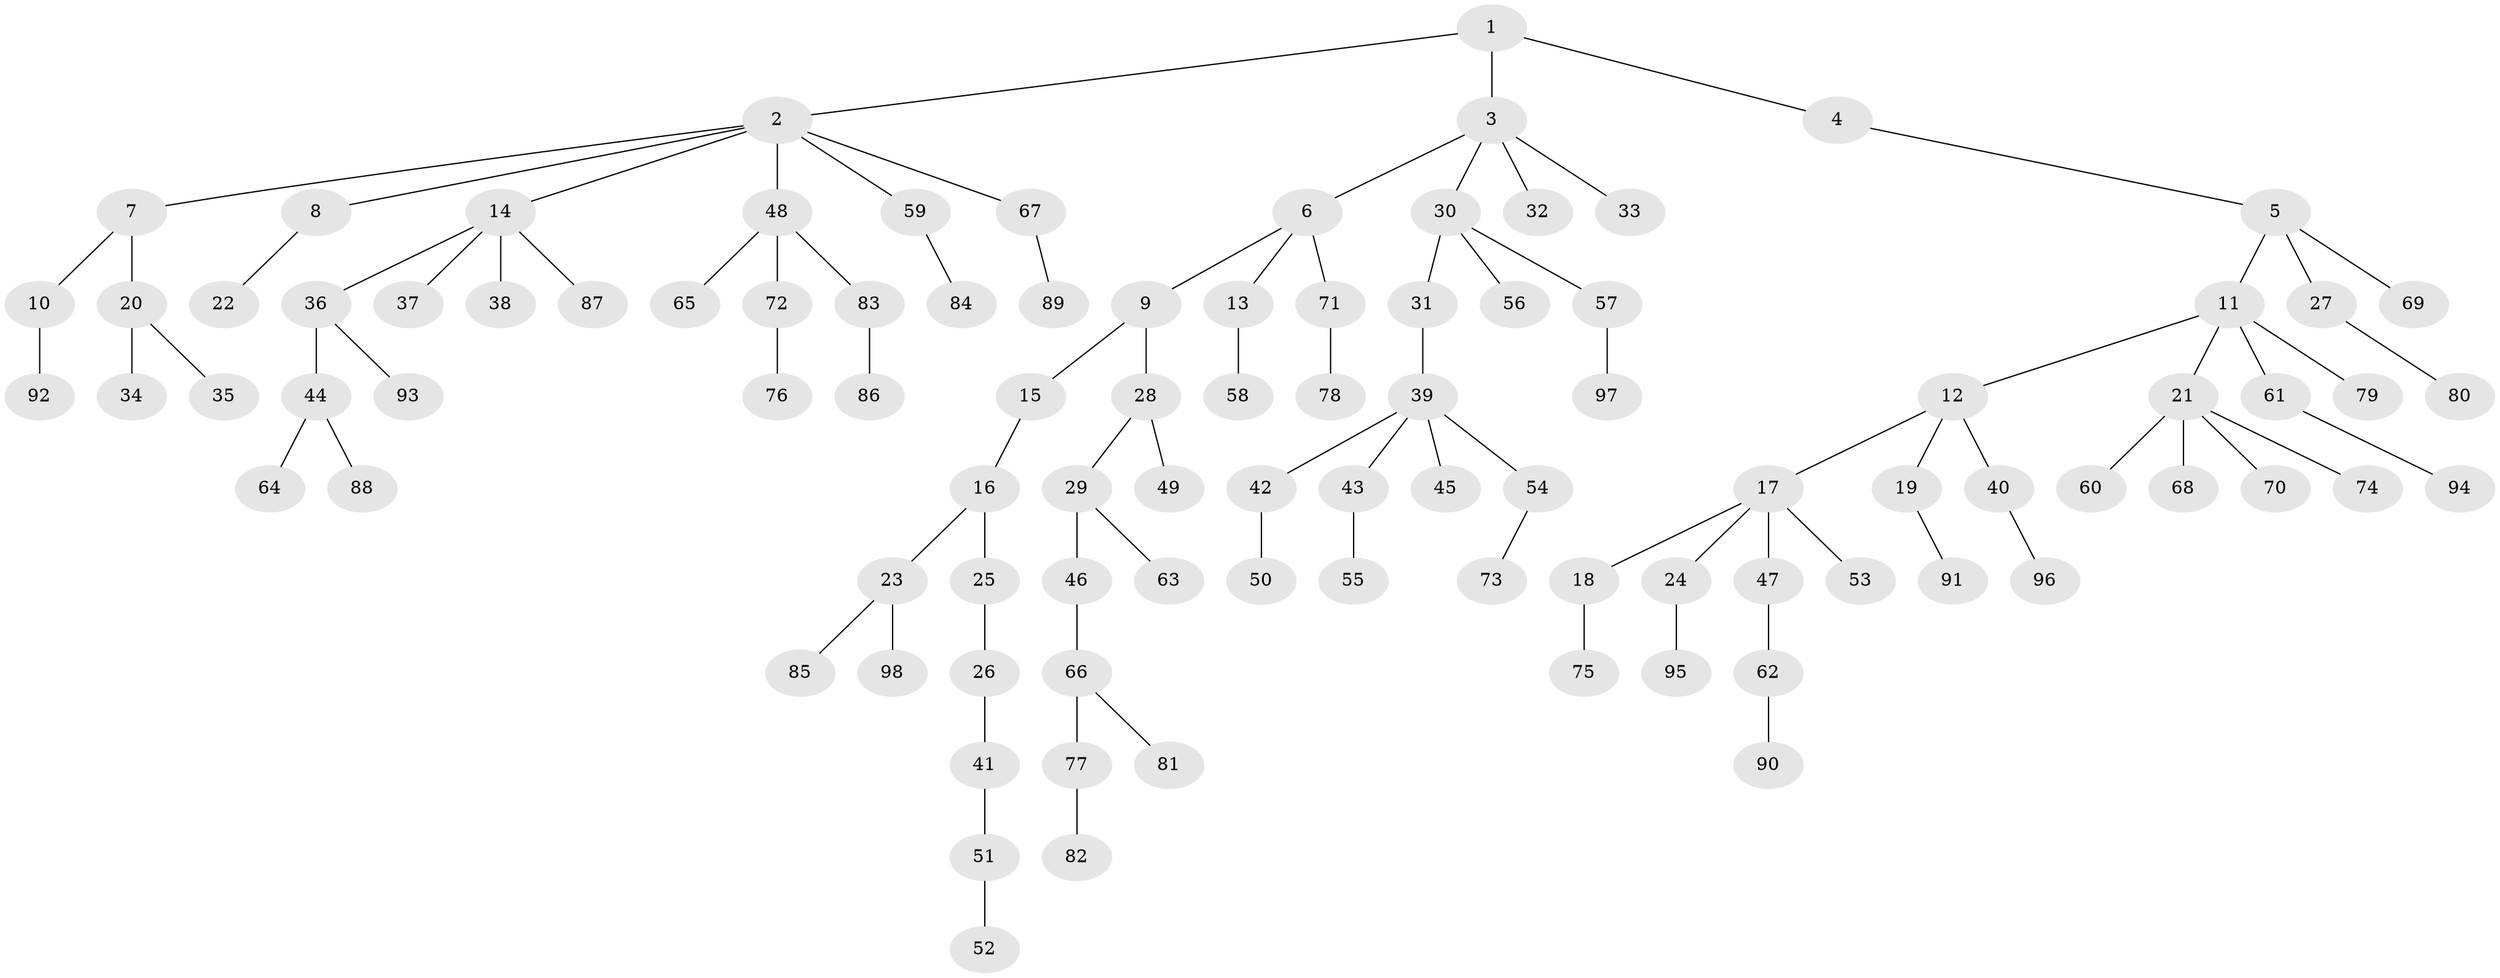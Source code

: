 // coarse degree distribution, {3: 0.13043478260869565, 7: 0.014492753623188406, 4: 0.11594202898550725, 2: 0.21739130434782608, 1: 0.5072463768115942, 5: 0.014492753623188406}
// Generated by graph-tools (version 1.1) at 2025/51/03/04/25 22:51:59]
// undirected, 98 vertices, 97 edges
graph export_dot {
  node [color=gray90,style=filled];
  1;
  2;
  3;
  4;
  5;
  6;
  7;
  8;
  9;
  10;
  11;
  12;
  13;
  14;
  15;
  16;
  17;
  18;
  19;
  20;
  21;
  22;
  23;
  24;
  25;
  26;
  27;
  28;
  29;
  30;
  31;
  32;
  33;
  34;
  35;
  36;
  37;
  38;
  39;
  40;
  41;
  42;
  43;
  44;
  45;
  46;
  47;
  48;
  49;
  50;
  51;
  52;
  53;
  54;
  55;
  56;
  57;
  58;
  59;
  60;
  61;
  62;
  63;
  64;
  65;
  66;
  67;
  68;
  69;
  70;
  71;
  72;
  73;
  74;
  75;
  76;
  77;
  78;
  79;
  80;
  81;
  82;
  83;
  84;
  85;
  86;
  87;
  88;
  89;
  90;
  91;
  92;
  93;
  94;
  95;
  96;
  97;
  98;
  1 -- 2;
  1 -- 3;
  1 -- 4;
  2 -- 7;
  2 -- 8;
  2 -- 14;
  2 -- 48;
  2 -- 59;
  2 -- 67;
  3 -- 6;
  3 -- 30;
  3 -- 32;
  3 -- 33;
  4 -- 5;
  5 -- 11;
  5 -- 27;
  5 -- 69;
  6 -- 9;
  6 -- 13;
  6 -- 71;
  7 -- 10;
  7 -- 20;
  8 -- 22;
  9 -- 15;
  9 -- 28;
  10 -- 92;
  11 -- 12;
  11 -- 21;
  11 -- 61;
  11 -- 79;
  12 -- 17;
  12 -- 19;
  12 -- 40;
  13 -- 58;
  14 -- 36;
  14 -- 37;
  14 -- 38;
  14 -- 87;
  15 -- 16;
  16 -- 23;
  16 -- 25;
  17 -- 18;
  17 -- 24;
  17 -- 47;
  17 -- 53;
  18 -- 75;
  19 -- 91;
  20 -- 34;
  20 -- 35;
  21 -- 60;
  21 -- 68;
  21 -- 70;
  21 -- 74;
  23 -- 85;
  23 -- 98;
  24 -- 95;
  25 -- 26;
  26 -- 41;
  27 -- 80;
  28 -- 29;
  28 -- 49;
  29 -- 46;
  29 -- 63;
  30 -- 31;
  30 -- 56;
  30 -- 57;
  31 -- 39;
  36 -- 44;
  36 -- 93;
  39 -- 42;
  39 -- 43;
  39 -- 45;
  39 -- 54;
  40 -- 96;
  41 -- 51;
  42 -- 50;
  43 -- 55;
  44 -- 64;
  44 -- 88;
  46 -- 66;
  47 -- 62;
  48 -- 65;
  48 -- 72;
  48 -- 83;
  51 -- 52;
  54 -- 73;
  57 -- 97;
  59 -- 84;
  61 -- 94;
  62 -- 90;
  66 -- 77;
  66 -- 81;
  67 -- 89;
  71 -- 78;
  72 -- 76;
  77 -- 82;
  83 -- 86;
}
